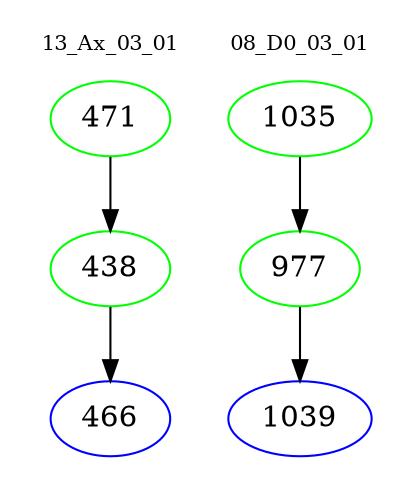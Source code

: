 digraph{
subgraph cluster_0 {
color = white
label = "13_Ax_03_01";
fontsize=10;
T0_471 [label="471", color="green"]
T0_471 -> T0_438 [color="black"]
T0_438 [label="438", color="green"]
T0_438 -> T0_466 [color="black"]
T0_466 [label="466", color="blue"]
}
subgraph cluster_1 {
color = white
label = "08_D0_03_01";
fontsize=10;
T1_1035 [label="1035", color="green"]
T1_1035 -> T1_977 [color="black"]
T1_977 [label="977", color="green"]
T1_977 -> T1_1039 [color="black"]
T1_1039 [label="1039", color="blue"]
}
}
